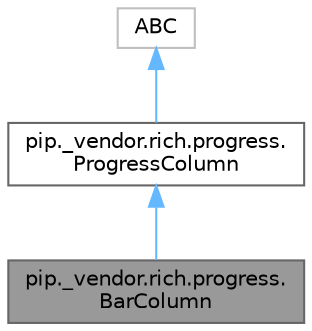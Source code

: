 digraph "pip._vendor.rich.progress.BarColumn"
{
 // LATEX_PDF_SIZE
  bgcolor="transparent";
  edge [fontname=Helvetica,fontsize=10,labelfontname=Helvetica,labelfontsize=10];
  node [fontname=Helvetica,fontsize=10,shape=box,height=0.2,width=0.4];
  Node1 [id="Node000001",label="pip._vendor.rich.progress.\lBarColumn",height=0.2,width=0.4,color="gray40", fillcolor="grey60", style="filled", fontcolor="black",tooltip=" "];
  Node2 -> Node1 [id="edge3_Node000001_Node000002",dir="back",color="steelblue1",style="solid",tooltip=" "];
  Node2 [id="Node000002",label="pip._vendor.rich.progress.\lProgressColumn",height=0.2,width=0.4,color="gray40", fillcolor="white", style="filled",URL="$df/dd7/classpip_1_1__vendor_1_1rich_1_1progress_1_1ProgressColumn.html",tooltip=" "];
  Node3 -> Node2 [id="edge4_Node000002_Node000003",dir="back",color="steelblue1",style="solid",tooltip=" "];
  Node3 [id="Node000003",label="ABC",height=0.2,width=0.4,color="grey75", fillcolor="white", style="filled",URL="$dd/d9b/classABC.html",tooltip=" "];
}
